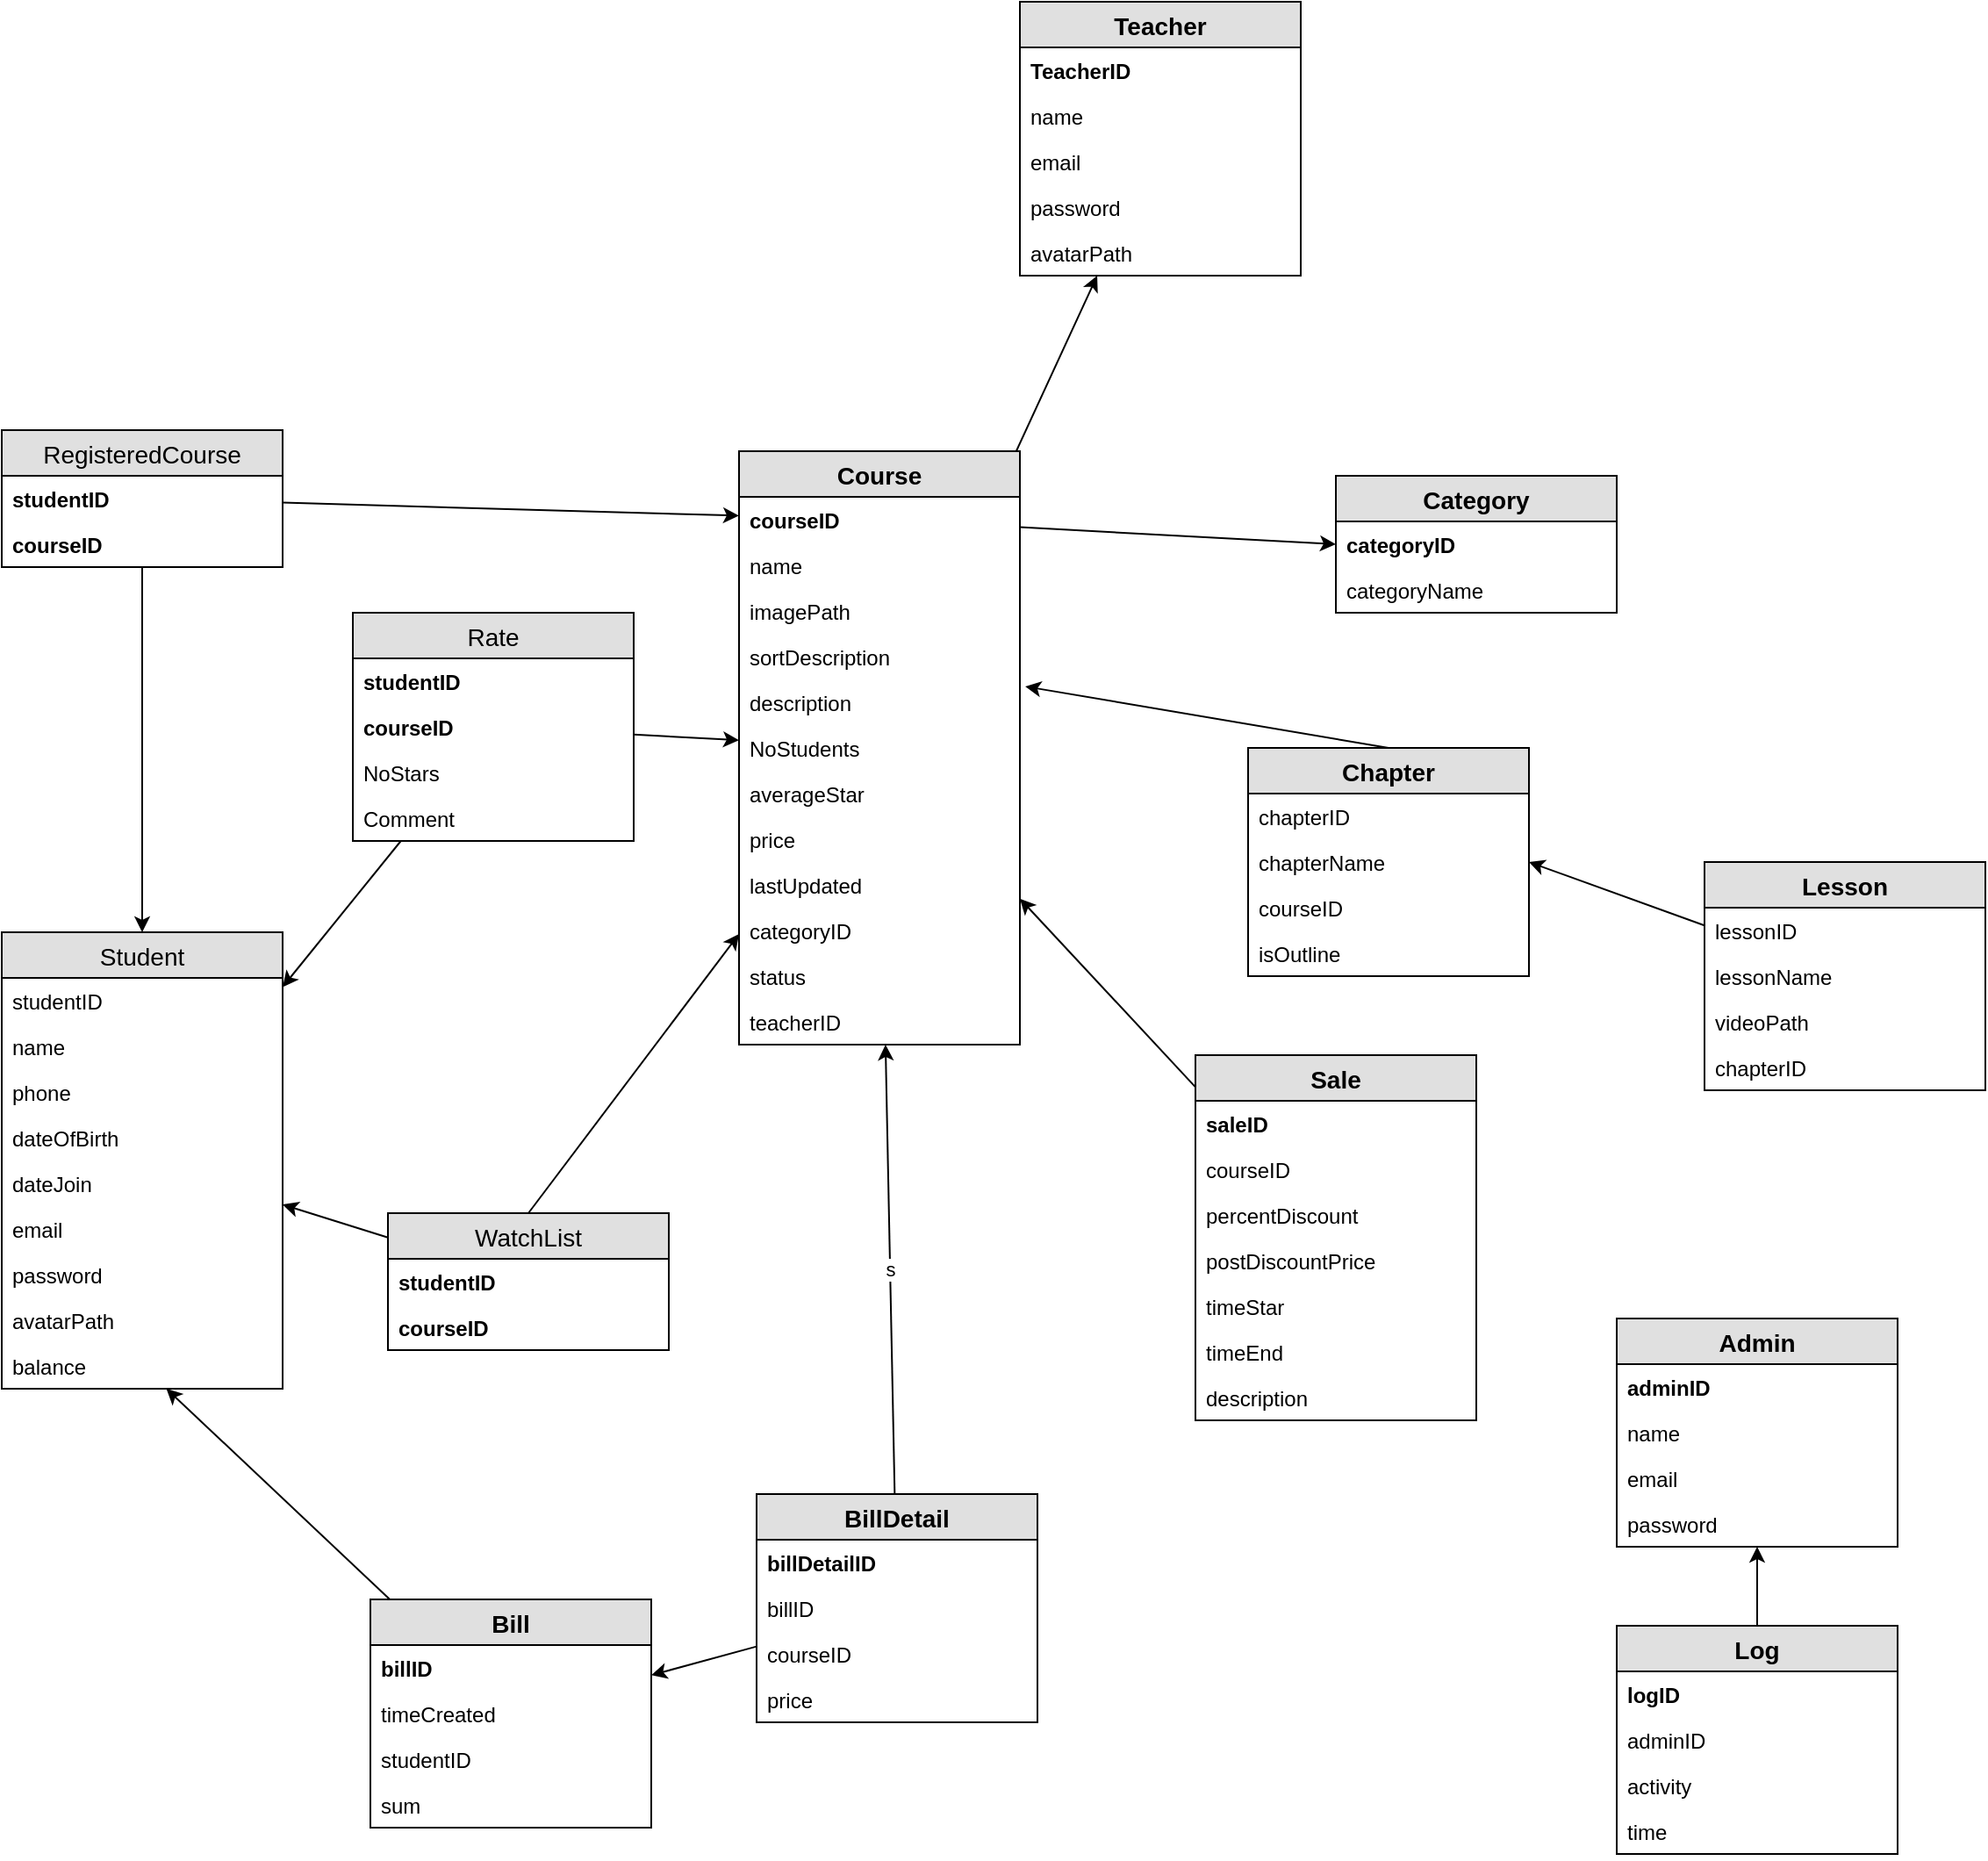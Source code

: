 <mxfile version="12.2.2" type="device" pages="1"><diagram id="BjtOX7Ecw7eZtCW84vaE" name="Page-1"><mxGraphModel dx="1922" dy="1892" grid="1" gridSize="10" guides="1" tooltips="1" connect="1" arrows="1" fold="1" page="1" pageScale="1" pageWidth="850" pageHeight="1100" math="0" shadow="0"><root><mxCell id="0"/><mxCell id="1" parent="0"/><mxCell id="QbO74h6PcBuWM0C75rqb-1" value="Course" style="swimlane;fontStyle=1;childLayout=stackLayout;horizontal=1;startSize=26;fillColor=#e0e0e0;horizontalStack=0;resizeParent=1;resizeParentMax=0;resizeLast=0;collapsible=1;marginBottom=0;swimlaneFillColor=#ffffff;align=center;fontSize=14;" parent="1" vertex="1"><mxGeometry x="290" y="16" width="160" height="338" as="geometry"/></mxCell><mxCell id="QbO74h6PcBuWM0C75rqb-2" value="courseID" style="text;strokeColor=none;fillColor=none;spacingLeft=4;spacingRight=4;overflow=hidden;rotatable=0;points=[[0,0.5],[1,0.5]];portConstraint=eastwest;fontSize=12;fontStyle=1" parent="QbO74h6PcBuWM0C75rqb-1" vertex="1"><mxGeometry y="26" width="160" height="26" as="geometry"/></mxCell><mxCell id="QbO74h6PcBuWM0C75rqb-3" value="name" style="text;strokeColor=none;fillColor=none;spacingLeft=4;spacingRight=4;overflow=hidden;rotatable=0;points=[[0,0.5],[1,0.5]];portConstraint=eastwest;fontSize=12;" parent="QbO74h6PcBuWM0C75rqb-1" vertex="1"><mxGeometry y="52" width="160" height="26" as="geometry"/></mxCell><mxCell id="QbO74h6PcBuWM0C75rqb-4" value="imagePath" style="text;strokeColor=none;fillColor=none;spacingLeft=4;spacingRight=4;overflow=hidden;rotatable=0;points=[[0,0.5],[1,0.5]];portConstraint=eastwest;fontSize=12;" parent="QbO74h6PcBuWM0C75rqb-1" vertex="1"><mxGeometry y="78" width="160" height="26" as="geometry"/></mxCell><mxCell id="QbO74h6PcBuWM0C75rqb-5" value="sortDescription" style="text;strokeColor=none;fillColor=none;spacingLeft=4;spacingRight=4;overflow=hidden;rotatable=0;points=[[0,0.5],[1,0.5]];portConstraint=eastwest;fontSize=12;" parent="QbO74h6PcBuWM0C75rqb-1" vertex="1"><mxGeometry y="104" width="160" height="26" as="geometry"/></mxCell><mxCell id="QbO74h6PcBuWM0C75rqb-6" value="description" style="text;strokeColor=none;fillColor=none;spacingLeft=4;spacingRight=4;overflow=hidden;rotatable=0;points=[[0,0.5],[1,0.5]];portConstraint=eastwest;fontSize=12;" parent="QbO74h6PcBuWM0C75rqb-1" vertex="1"><mxGeometry y="130" width="160" height="26" as="geometry"/></mxCell><mxCell id="QbO74h6PcBuWM0C75rqb-7" value="NoStudents" style="text;strokeColor=none;fillColor=none;spacingLeft=4;spacingRight=4;overflow=hidden;rotatable=0;points=[[0,0.5],[1,0.5]];portConstraint=eastwest;fontSize=12;" parent="QbO74h6PcBuWM0C75rqb-1" vertex="1"><mxGeometry y="156" width="160" height="26" as="geometry"/></mxCell><mxCell id="QbO74h6PcBuWM0C75rqb-21" value="averageStar" style="text;strokeColor=none;fillColor=none;spacingLeft=4;spacingRight=4;overflow=hidden;rotatable=0;points=[[0,0.5],[1,0.5]];portConstraint=eastwest;fontSize=12;" parent="QbO74h6PcBuWM0C75rqb-1" vertex="1"><mxGeometry y="182" width="160" height="26" as="geometry"/></mxCell><mxCell id="QbO74h6PcBuWM0C75rqb-22" value="price" style="text;strokeColor=none;fillColor=none;spacingLeft=4;spacingRight=4;overflow=hidden;rotatable=0;points=[[0,0.5],[1,0.5]];portConstraint=eastwest;fontSize=12;" parent="QbO74h6PcBuWM0C75rqb-1" vertex="1"><mxGeometry y="208" width="160" height="26" as="geometry"/></mxCell><mxCell id="QbO74h6PcBuWM0C75rqb-23" value="lastUpdated" style="text;strokeColor=none;fillColor=none;spacingLeft=4;spacingRight=4;overflow=hidden;rotatable=0;points=[[0,0.5],[1,0.5]];portConstraint=eastwest;fontSize=12;" parent="QbO74h6PcBuWM0C75rqb-1" vertex="1"><mxGeometry y="234" width="160" height="26" as="geometry"/></mxCell><mxCell id="QbO74h6PcBuWM0C75rqb-28" value="categoryID" style="text;strokeColor=none;fillColor=none;spacingLeft=4;spacingRight=4;overflow=hidden;rotatable=0;points=[[0,0.5],[1,0.5]];portConstraint=eastwest;fontSize=12;" parent="QbO74h6PcBuWM0C75rqb-1" vertex="1"><mxGeometry y="260" width="160" height="26" as="geometry"/></mxCell><mxCell id="QbO74h6PcBuWM0C75rqb-75" value="status" style="text;strokeColor=none;fillColor=none;spacingLeft=4;spacingRight=4;overflow=hidden;rotatable=0;points=[[0,0.5],[1,0.5]];portConstraint=eastwest;fontSize=12;" parent="QbO74h6PcBuWM0C75rqb-1" vertex="1"><mxGeometry y="286" width="160" height="26" as="geometry"/></mxCell><mxCell id="0sFJUOGkSL2eZjoK3us1-1" value="teacherID" style="text;strokeColor=none;fillColor=none;spacingLeft=4;spacingRight=4;overflow=hidden;rotatable=0;points=[[0,0.5],[1,0.5]];portConstraint=eastwest;fontSize=12;" parent="QbO74h6PcBuWM0C75rqb-1" vertex="1"><mxGeometry y="312" width="160" height="26" as="geometry"/></mxCell><mxCell id="QbO74h6PcBuWM0C75rqb-24" value="Category" style="swimlane;fontStyle=1;childLayout=stackLayout;horizontal=1;startSize=26;fillColor=#e0e0e0;horizontalStack=0;resizeParent=1;resizeParentMax=0;resizeLast=0;collapsible=1;marginBottom=0;swimlaneFillColor=#ffffff;align=center;fontSize=14;" parent="1" vertex="1"><mxGeometry x="630" y="30" width="160" height="78" as="geometry"/></mxCell><mxCell id="QbO74h6PcBuWM0C75rqb-25" value="categoryID" style="text;strokeColor=none;fillColor=none;spacingLeft=4;spacingRight=4;overflow=hidden;rotatable=0;points=[[0,0.5],[1,0.5]];portConstraint=eastwest;fontSize=12;fontStyle=1" parent="QbO74h6PcBuWM0C75rqb-24" vertex="1"><mxGeometry y="26" width="160" height="26" as="geometry"/></mxCell><mxCell id="QbO74h6PcBuWM0C75rqb-26" value="categoryName" style="text;strokeColor=none;fillColor=none;spacingLeft=4;spacingRight=4;overflow=hidden;rotatable=0;points=[[0,0.5],[1,0.5]];portConstraint=eastwest;fontSize=12;" parent="QbO74h6PcBuWM0C75rqb-24" vertex="1"><mxGeometry y="52" width="160" height="26" as="geometry"/></mxCell><mxCell id="QbO74h6PcBuWM0C75rqb-29" value="" style="endArrow=classic;html=1;entryX=0;entryY=0.5;entryDx=0;entryDy=0;" parent="1" source="QbO74h6PcBuWM0C75rqb-2" target="QbO74h6PcBuWM0C75rqb-25" edge="1"><mxGeometry width="50" height="50" relative="1" as="geometry"><mxPoint x="10" y="430" as="sourcePoint"/><mxPoint x="60" y="380" as="targetPoint"/></mxGeometry></mxCell><mxCell id="QbO74h6PcBuWM0C75rqb-30" value="Lesson" style="swimlane;fontStyle=1;childLayout=stackLayout;horizontal=1;startSize=26;fillColor=#e0e0e0;horizontalStack=0;resizeParent=1;resizeParentMax=0;resizeLast=0;collapsible=1;marginBottom=0;swimlaneFillColor=#ffffff;align=center;fontSize=14;" parent="1" vertex="1"><mxGeometry x="840" y="250" width="160" height="130" as="geometry"/></mxCell><mxCell id="QbO74h6PcBuWM0C75rqb-31" value="lessonID" style="text;strokeColor=none;fillColor=none;spacingLeft=4;spacingRight=4;overflow=hidden;rotatable=0;points=[[0,0.5],[1,0.5]];portConstraint=eastwest;fontSize=12;" parent="QbO74h6PcBuWM0C75rqb-30" vertex="1"><mxGeometry y="26" width="160" height="26" as="geometry"/></mxCell><mxCell id="QbO74h6PcBuWM0C75rqb-33" value="lessonName" style="text;strokeColor=none;fillColor=none;spacingLeft=4;spacingRight=4;overflow=hidden;rotatable=0;points=[[0,0.5],[1,0.5]];portConstraint=eastwest;fontSize=12;" parent="QbO74h6PcBuWM0C75rqb-30" vertex="1"><mxGeometry y="52" width="160" height="26" as="geometry"/></mxCell><mxCell id="o0iuP3jE3Crp00JVbzxX-5" value="videoPath" style="text;strokeColor=none;fillColor=none;spacingLeft=4;spacingRight=4;overflow=hidden;rotatable=0;points=[[0,0.5],[1,0.5]];portConstraint=eastwest;fontSize=12;" parent="QbO74h6PcBuWM0C75rqb-30" vertex="1"><mxGeometry y="78" width="160" height="26" as="geometry"/></mxCell><mxCell id="QbO74h6PcBuWM0C75rqb-42" value="chapterID" style="text;strokeColor=none;fillColor=none;spacingLeft=4;spacingRight=4;overflow=hidden;rotatable=0;points=[[0,0.5],[1,0.5]];portConstraint=eastwest;fontSize=12;" parent="QbO74h6PcBuWM0C75rqb-30" vertex="1"><mxGeometry y="104" width="160" height="26" as="geometry"/></mxCell><mxCell id="QbO74h6PcBuWM0C75rqb-35" value="Chapter" style="swimlane;fontStyle=1;childLayout=stackLayout;horizontal=1;startSize=26;fillColor=#e0e0e0;horizontalStack=0;resizeParent=1;resizeParentMax=0;resizeLast=0;collapsible=1;marginBottom=0;swimlaneFillColor=#ffffff;align=center;fontSize=14;" parent="1" vertex="1"><mxGeometry x="580" y="185" width="160" height="130" as="geometry"/></mxCell><mxCell id="QbO74h6PcBuWM0C75rqb-36" value="chapterID" style="text;strokeColor=none;fillColor=none;spacingLeft=4;spacingRight=4;overflow=hidden;rotatable=0;points=[[0,0.5],[1,0.5]];portConstraint=eastwest;fontSize=12;" parent="QbO74h6PcBuWM0C75rqb-35" vertex="1"><mxGeometry y="26" width="160" height="26" as="geometry"/></mxCell><mxCell id="QbO74h6PcBuWM0C75rqb-37" value="chapterName" style="text;strokeColor=none;fillColor=none;spacingLeft=4;spacingRight=4;overflow=hidden;rotatable=0;points=[[0,0.5],[1,0.5]];portConstraint=eastwest;fontSize=12;" parent="QbO74h6PcBuWM0C75rqb-35" vertex="1"><mxGeometry y="52" width="160" height="26" as="geometry"/></mxCell><mxCell id="QbO74h6PcBuWM0C75rqb-43" value="courseID" style="text;strokeColor=none;fillColor=none;spacingLeft=4;spacingRight=4;overflow=hidden;rotatable=0;points=[[0,0.5],[1,0.5]];portConstraint=eastwest;fontSize=12;" parent="QbO74h6PcBuWM0C75rqb-35" vertex="1"><mxGeometry y="78" width="160" height="26" as="geometry"/></mxCell><mxCell id="QbO74h6PcBuWM0C75rqb-38" value="isOutline" style="text;strokeColor=none;fillColor=none;spacingLeft=4;spacingRight=4;overflow=hidden;rotatable=0;points=[[0,0.5],[1,0.5]];portConstraint=eastwest;fontSize=12;" parent="QbO74h6PcBuWM0C75rqb-35" vertex="1"><mxGeometry y="104" width="160" height="26" as="geometry"/></mxCell><mxCell id="QbO74h6PcBuWM0C75rqb-40" value="" style="endArrow=classic;html=1;entryX=1.019;entryY=1.154;entryDx=0;entryDy=0;entryPerimeter=0;exitX=0.5;exitY=0;exitDx=0;exitDy=0;" parent="1" source="QbO74h6PcBuWM0C75rqb-35" target="QbO74h6PcBuWM0C75rqb-5" edge="1"><mxGeometry width="50" height="50" relative="1" as="geometry"><mxPoint x="310" y="510" as="sourcePoint"/><mxPoint x="360" y="460" as="targetPoint"/></mxGeometry></mxCell><mxCell id="QbO74h6PcBuWM0C75rqb-44" value="" style="endArrow=classic;html=1;entryX=1;entryY=0.5;entryDx=0;entryDy=0;" parent="1" source="QbO74h6PcBuWM0C75rqb-30" target="QbO74h6PcBuWM0C75rqb-37" edge="1"><mxGeometry width="50" height="50" relative="1" as="geometry"><mxPoint x="730" y="520" as="sourcePoint"/><mxPoint x="780" y="470" as="targetPoint"/></mxGeometry></mxCell><mxCell id="QbO74h6PcBuWM0C75rqb-45" value="Student" style="swimlane;fontStyle=0;childLayout=stackLayout;horizontal=1;startSize=26;fillColor=#e0e0e0;horizontalStack=0;resizeParent=1;resizeParentMax=0;resizeLast=0;collapsible=1;marginBottom=0;swimlaneFillColor=#ffffff;align=center;fontSize=14;" parent="1" vertex="1"><mxGeometry x="-130" y="290" width="160" height="260" as="geometry"/></mxCell><mxCell id="QbO74h6PcBuWM0C75rqb-46" value="studentID" style="text;strokeColor=none;fillColor=none;spacingLeft=4;spacingRight=4;overflow=hidden;rotatable=0;points=[[0,0.5],[1,0.5]];portConstraint=eastwest;fontSize=12;fontStyle=0" parent="QbO74h6PcBuWM0C75rqb-45" vertex="1"><mxGeometry y="26" width="160" height="26" as="geometry"/></mxCell><mxCell id="QbO74h6PcBuWM0C75rqb-54" value="name" style="text;strokeColor=none;fillColor=none;spacingLeft=4;spacingRight=4;overflow=hidden;rotatable=0;points=[[0,0.5],[1,0.5]];portConstraint=eastwest;fontSize=12;" parent="QbO74h6PcBuWM0C75rqb-45" vertex="1"><mxGeometry y="52" width="160" height="26" as="geometry"/></mxCell><mxCell id="AIcG3RmqjicMgdPF1wDT-1" value="phone" style="text;strokeColor=none;fillColor=none;spacingLeft=4;spacingRight=4;overflow=hidden;rotatable=0;points=[[0,0.5],[1,0.5]];portConstraint=eastwest;fontSize=12;" parent="QbO74h6PcBuWM0C75rqb-45" vertex="1"><mxGeometry y="78" width="160" height="26" as="geometry"/></mxCell><mxCell id="AIcG3RmqjicMgdPF1wDT-2" value="dateOfBirth" style="text;strokeColor=none;fillColor=none;spacingLeft=4;spacingRight=4;overflow=hidden;rotatable=0;points=[[0,0.5],[1,0.5]];portConstraint=eastwest;fontSize=12;" parent="QbO74h6PcBuWM0C75rqb-45" vertex="1"><mxGeometry y="104" width="160" height="26" as="geometry"/></mxCell><mxCell id="AIcG3RmqjicMgdPF1wDT-3" value="dateJoin" style="text;strokeColor=none;fillColor=none;spacingLeft=4;spacingRight=4;overflow=hidden;rotatable=0;points=[[0,0.5],[1,0.5]];portConstraint=eastwest;fontSize=12;" parent="QbO74h6PcBuWM0C75rqb-45" vertex="1"><mxGeometry y="130" width="160" height="26" as="geometry"/></mxCell><mxCell id="QbO74h6PcBuWM0C75rqb-47" value="email" style="text;strokeColor=none;fillColor=none;spacingLeft=4;spacingRight=4;overflow=hidden;rotatable=0;points=[[0,0.5],[1,0.5]];portConstraint=eastwest;fontSize=12;" parent="QbO74h6PcBuWM0C75rqb-45" vertex="1"><mxGeometry y="156" width="160" height="26" as="geometry"/></mxCell><mxCell id="QbO74h6PcBuWM0C75rqb-48" value="password" style="text;strokeColor=none;fillColor=none;spacingLeft=4;spacingRight=4;overflow=hidden;rotatable=0;points=[[0,0.5],[1,0.5]];portConstraint=eastwest;fontSize=12;" parent="QbO74h6PcBuWM0C75rqb-45" vertex="1"><mxGeometry y="182" width="160" height="26" as="geometry"/></mxCell><mxCell id="QbO74h6PcBuWM0C75rqb-88" value="avatarPath" style="text;strokeColor=none;fillColor=none;spacingLeft=4;spacingRight=4;overflow=hidden;rotatable=0;points=[[0,0.5],[1,0.5]];portConstraint=eastwest;fontSize=12;" parent="QbO74h6PcBuWM0C75rqb-45" vertex="1"><mxGeometry y="208" width="160" height="26" as="geometry"/></mxCell><mxCell id="QbO74h6PcBuWM0C75rqb-77" value="balance" style="text;strokeColor=none;fillColor=none;spacingLeft=4;spacingRight=4;overflow=hidden;rotatable=0;points=[[0,0.5],[1,0.5]];portConstraint=eastwest;fontSize=12;" parent="QbO74h6PcBuWM0C75rqb-45" vertex="1"><mxGeometry y="234" width="160" height="26" as="geometry"/></mxCell><mxCell id="QbO74h6PcBuWM0C75rqb-49" value="RegisteredCourse" style="swimlane;fontStyle=0;childLayout=stackLayout;horizontal=1;startSize=26;fillColor=#e0e0e0;horizontalStack=0;resizeParent=1;resizeParentMax=0;resizeLast=0;collapsible=1;marginBottom=0;swimlaneFillColor=#ffffff;align=center;fontSize=14;" parent="1" vertex="1"><mxGeometry x="-130" y="4" width="160" height="78" as="geometry"/></mxCell><mxCell id="QbO74h6PcBuWM0C75rqb-50" value="studentID" style="text;strokeColor=none;fillColor=none;spacingLeft=4;spacingRight=4;overflow=hidden;rotatable=0;points=[[0,0.5],[1,0.5]];portConstraint=eastwest;fontSize=12;fontStyle=1" parent="QbO74h6PcBuWM0C75rqb-49" vertex="1"><mxGeometry y="26" width="160" height="26" as="geometry"/></mxCell><mxCell id="QbO74h6PcBuWM0C75rqb-51" value="courseID" style="text;strokeColor=none;fillColor=none;spacingLeft=4;spacingRight=4;overflow=hidden;rotatable=0;points=[[0,0.5],[1,0.5]];portConstraint=eastwest;fontSize=12;fontStyle=1" parent="QbO74h6PcBuWM0C75rqb-49" vertex="1"><mxGeometry y="52" width="160" height="26" as="geometry"/></mxCell><mxCell id="QbO74h6PcBuWM0C75rqb-56" value="" style="endArrow=classic;html=1;" parent="1" source="QbO74h6PcBuWM0C75rqb-49" target="QbO74h6PcBuWM0C75rqb-45" edge="1"><mxGeometry width="50" height="50" relative="1" as="geometry"><mxPoint x="-40" y="300" as="sourcePoint"/><mxPoint x="10" y="250" as="targetPoint"/></mxGeometry></mxCell><mxCell id="QbO74h6PcBuWM0C75rqb-57" value="" style="endArrow=classic;html=1;" parent="1" source="QbO74h6PcBuWM0C75rqb-50" target="QbO74h6PcBuWM0C75rqb-2" edge="1"><mxGeometry width="50" height="50" relative="1" as="geometry"><mxPoint x="-210" y="250" as="sourcePoint"/><mxPoint x="-160" y="200" as="targetPoint"/></mxGeometry></mxCell><mxCell id="QbO74h6PcBuWM0C75rqb-60" value="WatchList" style="swimlane;fontStyle=0;childLayout=stackLayout;horizontal=1;startSize=26;fillColor=#e0e0e0;horizontalStack=0;resizeParent=1;resizeParentMax=0;resizeLast=0;collapsible=1;marginBottom=0;swimlaneFillColor=#ffffff;align=center;fontSize=14;" parent="1" vertex="1"><mxGeometry x="90" y="450" width="160" height="78" as="geometry"/></mxCell><mxCell id="QbO74h6PcBuWM0C75rqb-61" value="studentID" style="text;strokeColor=none;fillColor=none;spacingLeft=4;spacingRight=4;overflow=hidden;rotatable=0;points=[[0,0.5],[1,0.5]];portConstraint=eastwest;fontSize=12;fontStyle=1" parent="QbO74h6PcBuWM0C75rqb-60" vertex="1"><mxGeometry y="26" width="160" height="26" as="geometry"/></mxCell><mxCell id="QbO74h6PcBuWM0C75rqb-62" value="courseID" style="text;strokeColor=none;fillColor=none;spacingLeft=4;spacingRight=4;overflow=hidden;rotatable=0;points=[[0,0.5],[1,0.5]];portConstraint=eastwest;fontSize=12;fontStyle=1" parent="QbO74h6PcBuWM0C75rqb-60" vertex="1"><mxGeometry y="52" width="160" height="26" as="geometry"/></mxCell><mxCell id="QbO74h6PcBuWM0C75rqb-64" value="" style="endArrow=classic;html=1;" parent="1" source="QbO74h6PcBuWM0C75rqb-60" target="QbO74h6PcBuWM0C75rqb-45" edge="1"><mxGeometry width="50" height="50" relative="1" as="geometry"><mxPoint x="30" y="600" as="sourcePoint"/><mxPoint x="80" y="550" as="targetPoint"/></mxGeometry></mxCell><mxCell id="QbO74h6PcBuWM0C75rqb-65" value="" style="endArrow=classic;html=1;exitX=0.5;exitY=0;exitDx=0;exitDy=0;" parent="1" source="QbO74h6PcBuWM0C75rqb-60" target="QbO74h6PcBuWM0C75rqb-1" edge="1"><mxGeometry width="50" height="50" relative="1" as="geometry"><mxPoint x="-30" y="660" as="sourcePoint"/><mxPoint x="20" y="610" as="targetPoint"/></mxGeometry></mxCell><mxCell id="QbO74h6PcBuWM0C75rqb-68" value="Sale" style="swimlane;fontStyle=1;childLayout=stackLayout;horizontal=1;startSize=26;fillColor=#e0e0e0;horizontalStack=0;resizeParent=1;resizeParentMax=0;resizeLast=0;collapsible=1;marginBottom=0;swimlaneFillColor=#ffffff;align=center;fontSize=14;" parent="1" vertex="1"><mxGeometry x="550" y="360" width="160" height="208" as="geometry"/></mxCell><mxCell id="QbO74h6PcBuWM0C75rqb-69" value="saleID" style="text;strokeColor=none;fillColor=none;spacingLeft=4;spacingRight=4;overflow=hidden;rotatable=0;points=[[0,0.5],[1,0.5]];portConstraint=eastwest;fontSize=12;fontStyle=1" parent="QbO74h6PcBuWM0C75rqb-68" vertex="1"><mxGeometry y="26" width="160" height="26" as="geometry"/></mxCell><mxCell id="QbO74h6PcBuWM0C75rqb-70" value="courseID" style="text;strokeColor=none;fillColor=none;spacingLeft=4;spacingRight=4;overflow=hidden;rotatable=0;points=[[0,0.5],[1,0.5]];portConstraint=eastwest;fontSize=12;" parent="QbO74h6PcBuWM0C75rqb-68" vertex="1"><mxGeometry y="52" width="160" height="26" as="geometry"/></mxCell><mxCell id="QbO74h6PcBuWM0C75rqb-71" value="percentDiscount" style="text;strokeColor=none;fillColor=none;spacingLeft=4;spacingRight=4;overflow=hidden;rotatable=0;points=[[0,0.5],[1,0.5]];portConstraint=eastwest;fontSize=12;" parent="QbO74h6PcBuWM0C75rqb-68" vertex="1"><mxGeometry y="78" width="160" height="26" as="geometry"/></mxCell><mxCell id="QbO74h6PcBuWM0C75rqb-72" value="postDiscountPrice" style="text;strokeColor=none;fillColor=none;spacingLeft=4;spacingRight=4;overflow=hidden;rotatable=0;points=[[0,0.5],[1,0.5]];portConstraint=eastwest;fontSize=12;" parent="QbO74h6PcBuWM0C75rqb-68" vertex="1"><mxGeometry y="104" width="160" height="26" as="geometry"/></mxCell><mxCell id="QbO74h6PcBuWM0C75rqb-73" value="timeStar" style="text;strokeColor=none;fillColor=none;spacingLeft=4;spacingRight=4;overflow=hidden;rotatable=0;points=[[0,0.5],[1,0.5]];portConstraint=eastwest;fontSize=12;" parent="QbO74h6PcBuWM0C75rqb-68" vertex="1"><mxGeometry y="130" width="160" height="26" as="geometry"/></mxCell><mxCell id="o0iuP3jE3Crp00JVbzxX-4" value="timeEnd" style="text;strokeColor=none;fillColor=none;spacingLeft=4;spacingRight=4;overflow=hidden;rotatable=0;points=[[0,0.5],[1,0.5]];portConstraint=eastwest;fontSize=12;" parent="QbO74h6PcBuWM0C75rqb-68" vertex="1"><mxGeometry y="156" width="160" height="26" as="geometry"/></mxCell><mxCell id="o0iuP3jE3Crp00JVbzxX-3" value="description" style="text;strokeColor=none;fillColor=none;spacingLeft=4;spacingRight=4;overflow=hidden;rotatable=0;points=[[0,0.5],[1,0.5]];portConstraint=eastwest;fontSize=12;" parent="QbO74h6PcBuWM0C75rqb-68" vertex="1"><mxGeometry y="182" width="160" height="26" as="geometry"/></mxCell><mxCell id="QbO74h6PcBuWM0C75rqb-78" value="Bill" style="swimlane;fontStyle=1;childLayout=stackLayout;horizontal=1;startSize=26;fillColor=#e0e0e0;horizontalStack=0;resizeParent=1;resizeParentMax=0;resizeLast=0;collapsible=1;marginBottom=0;swimlaneFillColor=#ffffff;align=center;fontSize=14;" parent="1" vertex="1"><mxGeometry x="80" y="670" width="160" height="130" as="geometry"/></mxCell><mxCell id="QbO74h6PcBuWM0C75rqb-79" value="billID" style="text;strokeColor=none;fillColor=none;spacingLeft=4;spacingRight=4;overflow=hidden;rotatable=0;points=[[0,0.5],[1,0.5]];portConstraint=eastwest;fontSize=12;fontStyle=1" parent="QbO74h6PcBuWM0C75rqb-78" vertex="1"><mxGeometry y="26" width="160" height="26" as="geometry"/></mxCell><mxCell id="QbO74h6PcBuWM0C75rqb-92" value="timeCreated" style="text;strokeColor=none;fillColor=none;spacingLeft=4;spacingRight=4;overflow=hidden;rotatable=0;points=[[0,0.5],[1,0.5]];portConstraint=eastwest;fontSize=12;" parent="QbO74h6PcBuWM0C75rqb-78" vertex="1"><mxGeometry y="52" width="160" height="26" as="geometry"/></mxCell><mxCell id="QbO74h6PcBuWM0C75rqb-90" value="studentID" style="text;strokeColor=none;fillColor=none;spacingLeft=4;spacingRight=4;overflow=hidden;rotatable=0;points=[[0,0.5],[1,0.5]];portConstraint=eastwest;fontSize=12;" parent="QbO74h6PcBuWM0C75rqb-78" vertex="1"><mxGeometry y="78" width="160" height="26" as="geometry"/></mxCell><mxCell id="QbO74h6PcBuWM0C75rqb-81" value="sum" style="text;strokeColor=none;fillColor=none;spacingLeft=4;spacingRight=4;overflow=hidden;rotatable=0;points=[[0,0.5],[1,0.5]];portConstraint=eastwest;fontSize=12;" parent="QbO74h6PcBuWM0C75rqb-78" vertex="1"><mxGeometry y="104" width="160" height="26" as="geometry"/></mxCell><mxCell id="QbO74h6PcBuWM0C75rqb-82" value="BillDetail" style="swimlane;fontStyle=1;childLayout=stackLayout;horizontal=1;startSize=26;fillColor=#e0e0e0;horizontalStack=0;resizeParent=1;resizeParentMax=0;resizeLast=0;collapsible=1;marginBottom=0;swimlaneFillColor=#ffffff;align=center;fontSize=14;" parent="1" vertex="1"><mxGeometry x="300" y="610" width="160" height="130" as="geometry"/></mxCell><mxCell id="QbO74h6PcBuWM0C75rqb-83" value="billDetailID" style="text;strokeColor=none;fillColor=none;spacingLeft=4;spacingRight=4;overflow=hidden;rotatable=0;points=[[0,0.5],[1,0.5]];portConstraint=eastwest;fontSize=12;fontStyle=1" parent="QbO74h6PcBuWM0C75rqb-82" vertex="1"><mxGeometry y="26" width="160" height="26" as="geometry"/></mxCell><mxCell id="_4IjoEx0vls4ha3UeZBi-29" value="billID" style="text;strokeColor=none;fillColor=none;spacingLeft=4;spacingRight=4;overflow=hidden;rotatable=0;points=[[0,0.5],[1,0.5]];portConstraint=eastwest;fontSize=12;" parent="QbO74h6PcBuWM0C75rqb-82" vertex="1"><mxGeometry y="52" width="160" height="26" as="geometry"/></mxCell><mxCell id="QbO74h6PcBuWM0C75rqb-85" value="courseID" style="text;strokeColor=none;fillColor=none;spacingLeft=4;spacingRight=4;overflow=hidden;rotatable=0;points=[[0,0.5],[1,0.5]];portConstraint=eastwest;fontSize=12;" parent="QbO74h6PcBuWM0C75rqb-82" vertex="1"><mxGeometry y="78" width="160" height="26" as="geometry"/></mxCell><mxCell id="QbO74h6PcBuWM0C75rqb-94" value="price" style="text;strokeColor=none;fillColor=none;spacingLeft=4;spacingRight=4;overflow=hidden;rotatable=0;points=[[0,0.5],[1,0.5]];portConstraint=eastwest;fontSize=12;" parent="QbO74h6PcBuWM0C75rqb-82" vertex="1"><mxGeometry y="104" width="160" height="26" as="geometry"/></mxCell><mxCell id="QbO74h6PcBuWM0C75rqb-93" value="" style="endArrow=classic;html=1;" parent="1" source="QbO74h6PcBuWM0C75rqb-78" target="QbO74h6PcBuWM0C75rqb-77" edge="1"><mxGeometry width="50" height="50" relative="1" as="geometry"><mxPoint x="-110" y="590" as="sourcePoint"/><mxPoint x="-60" y="540" as="targetPoint"/></mxGeometry></mxCell><mxCell id="_4IjoEx0vls4ha3UeZBi-1" value="Rate" style="swimlane;fontStyle=0;childLayout=stackLayout;horizontal=1;startSize=26;fillColor=#e0e0e0;horizontalStack=0;resizeParent=1;resizeParentMax=0;resizeLast=0;collapsible=1;marginBottom=0;swimlaneFillColor=#ffffff;align=center;fontSize=14;" parent="1" vertex="1"><mxGeometry x="70" y="108" width="160" height="130" as="geometry"/></mxCell><mxCell id="_4IjoEx0vls4ha3UeZBi-2" value="studentID" style="text;strokeColor=none;fillColor=none;spacingLeft=4;spacingRight=4;overflow=hidden;rotatable=0;points=[[0,0.5],[1,0.5]];portConstraint=eastwest;fontSize=12;fontStyle=1" parent="_4IjoEx0vls4ha3UeZBi-1" vertex="1"><mxGeometry y="26" width="160" height="26" as="geometry"/></mxCell><mxCell id="_4IjoEx0vls4ha3UeZBi-3" value="courseID" style="text;strokeColor=none;fillColor=none;spacingLeft=4;spacingRight=4;overflow=hidden;rotatable=0;points=[[0,0.5],[1,0.5]];portConstraint=eastwest;fontSize=12;fontStyle=1" parent="_4IjoEx0vls4ha3UeZBi-1" vertex="1"><mxGeometry y="52" width="160" height="26" as="geometry"/></mxCell><mxCell id="_4IjoEx0vls4ha3UeZBi-4" value="NoStars" style="text;strokeColor=none;fillColor=none;spacingLeft=4;spacingRight=4;overflow=hidden;rotatable=0;points=[[0,0.5],[1,0.5]];portConstraint=eastwest;fontSize=12;" parent="_4IjoEx0vls4ha3UeZBi-1" vertex="1"><mxGeometry y="78" width="160" height="26" as="geometry"/></mxCell><mxCell id="_4IjoEx0vls4ha3UeZBi-5" value="Comment" style="text;strokeColor=none;fillColor=none;spacingLeft=4;spacingRight=4;overflow=hidden;rotatable=0;points=[[0,0.5],[1,0.5]];portConstraint=eastwest;fontSize=12;" parent="_4IjoEx0vls4ha3UeZBi-1" vertex="1"><mxGeometry y="104" width="160" height="26" as="geometry"/></mxCell><mxCell id="_4IjoEx0vls4ha3UeZBi-6" value="" style="endArrow=classic;html=1;" parent="1" source="_4IjoEx0vls4ha3UeZBi-1" target="QbO74h6PcBuWM0C75rqb-45" edge="1"><mxGeometry width="50" height="50" relative="1" as="geometry"><mxPoint x="-40" y="144" as="sourcePoint"/><mxPoint x="-40" y="300" as="targetPoint"/></mxGeometry></mxCell><mxCell id="_4IjoEx0vls4ha3UeZBi-7" value="" style="endArrow=classic;html=1;" parent="1" source="_4IjoEx0vls4ha3UeZBi-1" target="QbO74h6PcBuWM0C75rqb-1" edge="1"><mxGeometry width="50" height="50" relative="1" as="geometry"><mxPoint x="101.176" y="248" as="sourcePoint"/><mxPoint x="40" y="315.6" as="targetPoint"/></mxGeometry></mxCell><mxCell id="_4IjoEx0vls4ha3UeZBi-8" value="Teacher" style="swimlane;fontStyle=1;childLayout=stackLayout;horizontal=1;startSize=26;fillColor=#e0e0e0;horizontalStack=0;resizeParent=1;resizeParentMax=0;resizeLast=0;collapsible=1;marginBottom=0;swimlaneFillColor=#ffffff;align=center;fontSize=14;" parent="1" vertex="1"><mxGeometry x="450" y="-240" width="160" height="156" as="geometry"/></mxCell><mxCell id="_4IjoEx0vls4ha3UeZBi-9" value="TeacherID" style="text;strokeColor=none;fillColor=none;spacingLeft=4;spacingRight=4;overflow=hidden;rotatable=0;points=[[0,0.5],[1,0.5]];portConstraint=eastwest;fontSize=12;fontStyle=1" parent="_4IjoEx0vls4ha3UeZBi-8" vertex="1"><mxGeometry y="26" width="160" height="26" as="geometry"/></mxCell><mxCell id="_4IjoEx0vls4ha3UeZBi-10" value="name" style="text;strokeColor=none;fillColor=none;spacingLeft=4;spacingRight=4;overflow=hidden;rotatable=0;points=[[0,0.5],[1,0.5]];portConstraint=eastwest;fontSize=12;" parent="_4IjoEx0vls4ha3UeZBi-8" vertex="1"><mxGeometry y="52" width="160" height="26" as="geometry"/></mxCell><mxCell id="_4IjoEx0vls4ha3UeZBi-11" value="email" style="text;strokeColor=none;fillColor=none;spacingLeft=4;spacingRight=4;overflow=hidden;rotatable=0;points=[[0,0.5],[1,0.5]];portConstraint=eastwest;fontSize=12;" parent="_4IjoEx0vls4ha3UeZBi-8" vertex="1"><mxGeometry y="78" width="160" height="26" as="geometry"/></mxCell><mxCell id="_4IjoEx0vls4ha3UeZBi-12" value="password" style="text;strokeColor=none;fillColor=none;spacingLeft=4;spacingRight=4;overflow=hidden;rotatable=0;points=[[0,0.5],[1,0.5]];portConstraint=eastwest;fontSize=12;" parent="_4IjoEx0vls4ha3UeZBi-8" vertex="1"><mxGeometry y="104" width="160" height="26" as="geometry"/></mxCell><mxCell id="_4IjoEx0vls4ha3UeZBi-13" value="avatarPath" style="text;strokeColor=none;fillColor=none;spacingLeft=4;spacingRight=4;overflow=hidden;rotatable=0;points=[[0,0.5],[1,0.5]];portConstraint=eastwest;fontSize=12;" parent="_4IjoEx0vls4ha3UeZBi-8" vertex="1"><mxGeometry y="130" width="160" height="26" as="geometry"/></mxCell><mxCell id="_4IjoEx0vls4ha3UeZBi-16" value="" style="endArrow=classic;html=1;" parent="1" source="QbO74h6PcBuWM0C75rqb-1" target="_4IjoEx0vls4ha3UeZBi-8" edge="1"><mxGeometry width="50" height="50" relative="1" as="geometry"><mxPoint x="160" y="-20" as="sourcePoint"/><mxPoint x="210" y="-70" as="targetPoint"/></mxGeometry></mxCell><mxCell id="_4IjoEx0vls4ha3UeZBi-17" value="Admin" style="swimlane;fontStyle=1;childLayout=stackLayout;horizontal=1;startSize=26;fillColor=#e0e0e0;horizontalStack=0;resizeParent=1;resizeParentMax=0;resizeLast=0;collapsible=1;marginBottom=0;swimlaneFillColor=#ffffff;align=center;fontSize=14;" parent="1" vertex="1"><mxGeometry x="790" y="510" width="160" height="130" as="geometry"/></mxCell><mxCell id="_4IjoEx0vls4ha3UeZBi-18" value="adminID" style="text;strokeColor=none;fillColor=none;spacingLeft=4;spacingRight=4;overflow=hidden;rotatable=0;points=[[0,0.5],[1,0.5]];portConstraint=eastwest;fontSize=12;fontStyle=1" parent="_4IjoEx0vls4ha3UeZBi-17" vertex="1"><mxGeometry y="26" width="160" height="26" as="geometry"/></mxCell><mxCell id="_4IjoEx0vls4ha3UeZBi-19" value="name" style="text;strokeColor=none;fillColor=none;spacingLeft=4;spacingRight=4;overflow=hidden;rotatable=0;points=[[0,0.5],[1,0.5]];portConstraint=eastwest;fontSize=12;" parent="_4IjoEx0vls4ha3UeZBi-17" vertex="1"><mxGeometry y="52" width="160" height="26" as="geometry"/></mxCell><mxCell id="_4IjoEx0vls4ha3UeZBi-20" value="email" style="text;strokeColor=none;fillColor=none;spacingLeft=4;spacingRight=4;overflow=hidden;rotatable=0;points=[[0,0.5],[1,0.5]];portConstraint=eastwest;fontSize=12;" parent="_4IjoEx0vls4ha3UeZBi-17" vertex="1"><mxGeometry y="78" width="160" height="26" as="geometry"/></mxCell><mxCell id="_4IjoEx0vls4ha3UeZBi-21" value="password" style="text;strokeColor=none;fillColor=none;spacingLeft=4;spacingRight=4;overflow=hidden;rotatable=0;points=[[0,0.5],[1,0.5]];portConstraint=eastwest;fontSize=12;" parent="_4IjoEx0vls4ha3UeZBi-17" vertex="1"><mxGeometry y="104" width="160" height="26" as="geometry"/></mxCell><mxCell id="_4IjoEx0vls4ha3UeZBi-23" value="Log" style="swimlane;fontStyle=1;childLayout=stackLayout;horizontal=1;startSize=26;fillColor=#e0e0e0;horizontalStack=0;resizeParent=1;resizeParentMax=0;resizeLast=0;collapsible=1;marginBottom=0;swimlaneFillColor=#ffffff;align=center;fontSize=14;" parent="1" vertex="1"><mxGeometry x="790" y="685" width="160" height="130" as="geometry"/></mxCell><mxCell id="_4IjoEx0vls4ha3UeZBi-24" value="logID" style="text;strokeColor=none;fillColor=none;spacingLeft=4;spacingRight=4;overflow=hidden;rotatable=0;points=[[0,0.5],[1,0.5]];portConstraint=eastwest;fontSize=12;fontStyle=1" parent="_4IjoEx0vls4ha3UeZBi-23" vertex="1"><mxGeometry y="26" width="160" height="26" as="geometry"/></mxCell><mxCell id="_4IjoEx0vls4ha3UeZBi-25" value="adminID" style="text;strokeColor=none;fillColor=none;spacingLeft=4;spacingRight=4;overflow=hidden;rotatable=0;points=[[0,0.5],[1,0.5]];portConstraint=eastwest;fontSize=12;" parent="_4IjoEx0vls4ha3UeZBi-23" vertex="1"><mxGeometry y="52" width="160" height="26" as="geometry"/></mxCell><mxCell id="_4IjoEx0vls4ha3UeZBi-26" value="activity" style="text;strokeColor=none;fillColor=none;spacingLeft=4;spacingRight=4;overflow=hidden;rotatable=0;points=[[0,0.5],[1,0.5]];portConstraint=eastwest;fontSize=12;" parent="_4IjoEx0vls4ha3UeZBi-23" vertex="1"><mxGeometry y="78" width="160" height="26" as="geometry"/></mxCell><mxCell id="_4IjoEx0vls4ha3UeZBi-27" value="time" style="text;strokeColor=none;fillColor=none;spacingLeft=4;spacingRight=4;overflow=hidden;rotatable=0;points=[[0,0.5],[1,0.5]];portConstraint=eastwest;fontSize=12;" parent="_4IjoEx0vls4ha3UeZBi-23" vertex="1"><mxGeometry y="104" width="160" height="26" as="geometry"/></mxCell><mxCell id="_4IjoEx0vls4ha3UeZBi-28" value="" style="endArrow=classic;html=1;" parent="1" source="_4IjoEx0vls4ha3UeZBi-23" target="_4IjoEx0vls4ha3UeZBi-17" edge="1"><mxGeometry width="50" height="50" relative="1" as="geometry"><mxPoint x="630" y="760" as="sourcePoint"/><mxPoint x="680" y="710" as="targetPoint"/></mxGeometry></mxCell><mxCell id="_4IjoEx0vls4ha3UeZBi-30" value="" style="endArrow=classic;html=1;" parent="1" source="QbO74h6PcBuWM0C75rqb-82" target="QbO74h6PcBuWM0C75rqb-78" edge="1"><mxGeometry width="50" height="50" relative="1" as="geometry"><mxPoint x="-100" y="730" as="sourcePoint"/><mxPoint x="-50" y="680" as="targetPoint"/></mxGeometry></mxCell><mxCell id="_4IjoEx0vls4ha3UeZBi-31" value="" style="endArrow=classic;html=1;" parent="1" source="QbO74h6PcBuWM0C75rqb-68" target="QbO74h6PcBuWM0C75rqb-1" edge="1"><mxGeometry width="50" height="50" relative="1" as="geometry"><mxPoint x="450" y="262.846" as="sourcePoint"/><mxPoint x="450" y="400" as="targetPoint"/></mxGeometry></mxCell><mxCell id="o0iuP3jE3Crp00JVbzxX-2" value="s" style="endArrow=classic;html=1;" parent="1" source="QbO74h6PcBuWM0C75rqb-82" target="QbO74h6PcBuWM0C75rqb-1" edge="1"><mxGeometry width="50" height="50" relative="1" as="geometry"><mxPoint x="370" y="530" as="sourcePoint"/><mxPoint x="420" y="480" as="targetPoint"/></mxGeometry></mxCell></root></mxGraphModel></diagram></mxfile>